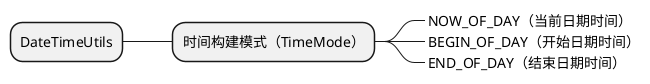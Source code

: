 @startmindmap
* DateTimeUtils

** 时间构建模式（TimeMode）
***_ NOW_OF_DAY（当前日期时间）
***_ BEGIN_OF_DAY（开始日期时间）
***_ END_OF_DAY（结束日期时间）


@endmindmap